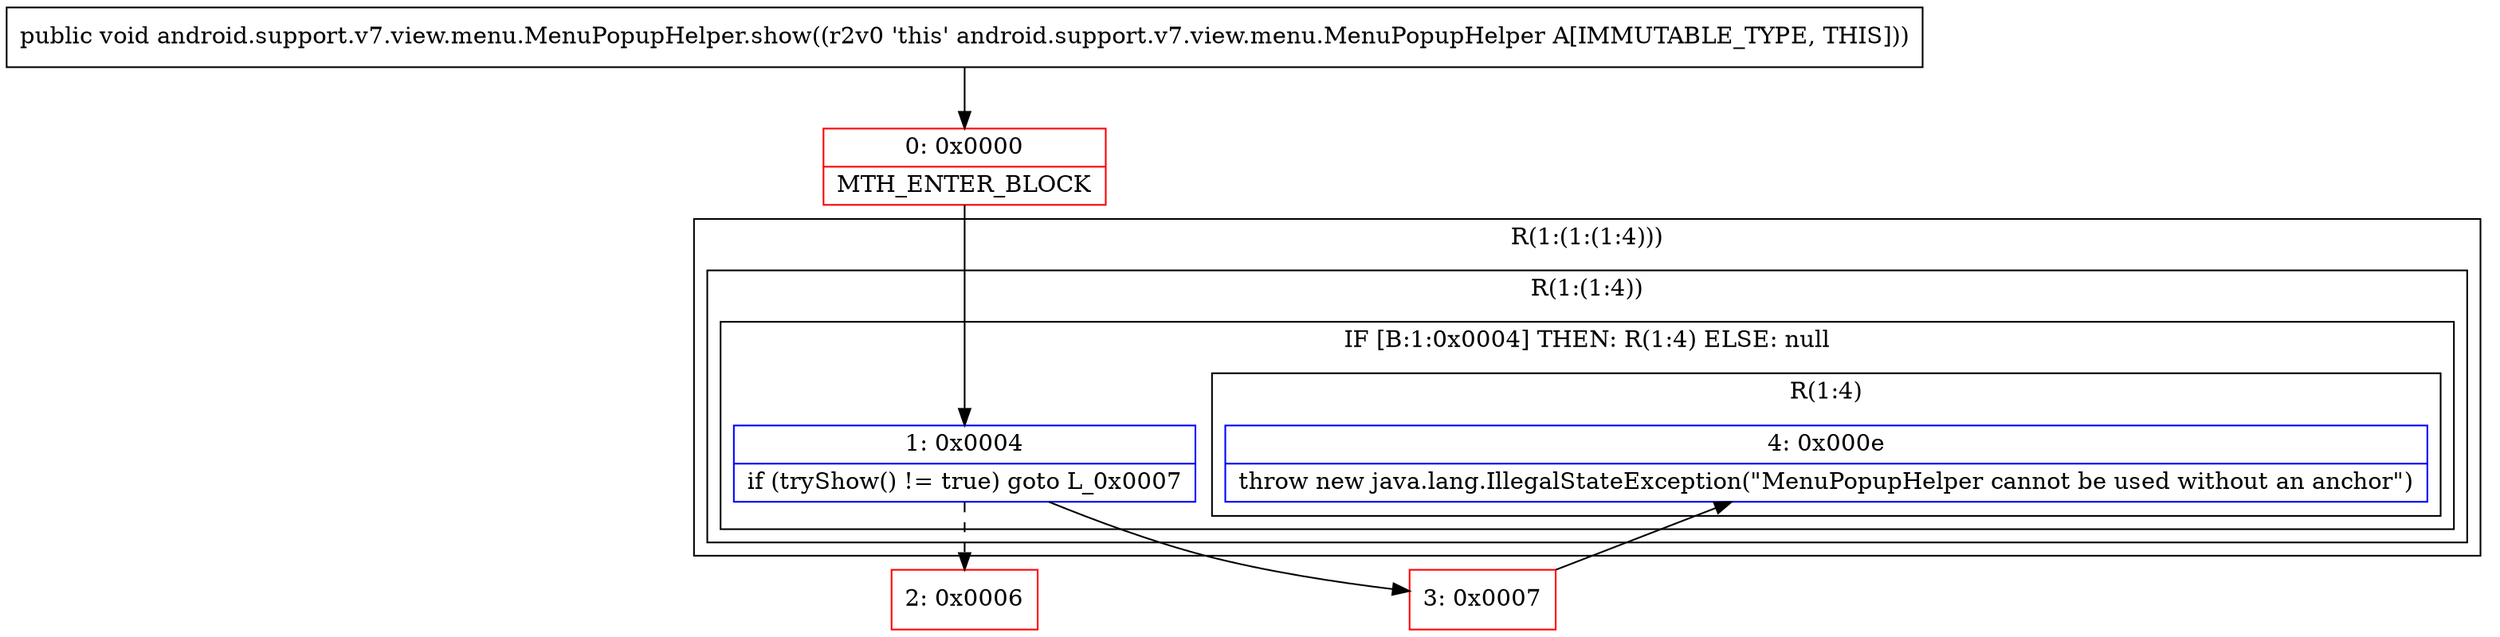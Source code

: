 digraph "CFG forandroid.support.v7.view.menu.MenuPopupHelper.show()V" {
subgraph cluster_Region_1506318387 {
label = "R(1:(1:(1:4)))";
node [shape=record,color=blue];
subgraph cluster_Region_414569984 {
label = "R(1:(1:4))";
node [shape=record,color=blue];
subgraph cluster_IfRegion_1506047101 {
label = "IF [B:1:0x0004] THEN: R(1:4) ELSE: null";
node [shape=record,color=blue];
Node_1 [shape=record,label="{1\:\ 0x0004|if (tryShow() != true) goto L_0x0007\l}"];
subgraph cluster_Region_335567708 {
label = "R(1:4)";
node [shape=record,color=blue];
Node_4 [shape=record,label="{4\:\ 0x000e|throw new java.lang.IllegalStateException(\"MenuPopupHelper cannot be used without an anchor\")\l}"];
}
}
}
}
Node_0 [shape=record,color=red,label="{0\:\ 0x0000|MTH_ENTER_BLOCK\l}"];
Node_2 [shape=record,color=red,label="{2\:\ 0x0006}"];
Node_3 [shape=record,color=red,label="{3\:\ 0x0007}"];
MethodNode[shape=record,label="{public void android.support.v7.view.menu.MenuPopupHelper.show((r2v0 'this' android.support.v7.view.menu.MenuPopupHelper A[IMMUTABLE_TYPE, THIS])) }"];
MethodNode -> Node_0;
Node_1 -> Node_2[style=dashed];
Node_1 -> Node_3;
Node_0 -> Node_1;
Node_3 -> Node_4;
}


